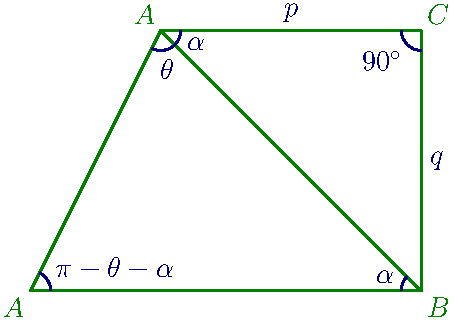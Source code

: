 settings.outformat = "png";
defaultpen(fontsize(14pt));
import geometry;

size(8cm);

pair A = (0, 0);
pair B = (3, 0);
pair C = (3, 2);
pair D = (1, 2);

draw(A -- B -- C -- D -- A, bp+0.5*green);
draw(B -- D, bp+0.5*green);
markangle("$\alpha$", radius=10,B, D, C, bp+0.5*blue);
markangle("$\alpha$", radius=10,D, B, A, bp+0.5*blue);
markangle("$\theta$", radius=10,A, D, B, bp+0.5*blue);
markangle("$90^\circ$", radius=10,D, C, B, bp+0.5*blue);
markangle("$\pi - \theta -\alpha$", radius=10,B, A, D, bp+0.5*blue);
label("$p$", midpoint(segment(C, D)), align=N, bp+0.5*blue);
label("$q$", midpoint(segment(B, C)), align=E, bp+0.5*blue);
label("$A$", A, align=SW, bp+0.5*green);
label("$B$", B, align=SE, bp+0.5*green);
label("$C$", C, align=NE, bp+0.5*green);
label("$A$", D, align=NW, bp+0.5*green);
